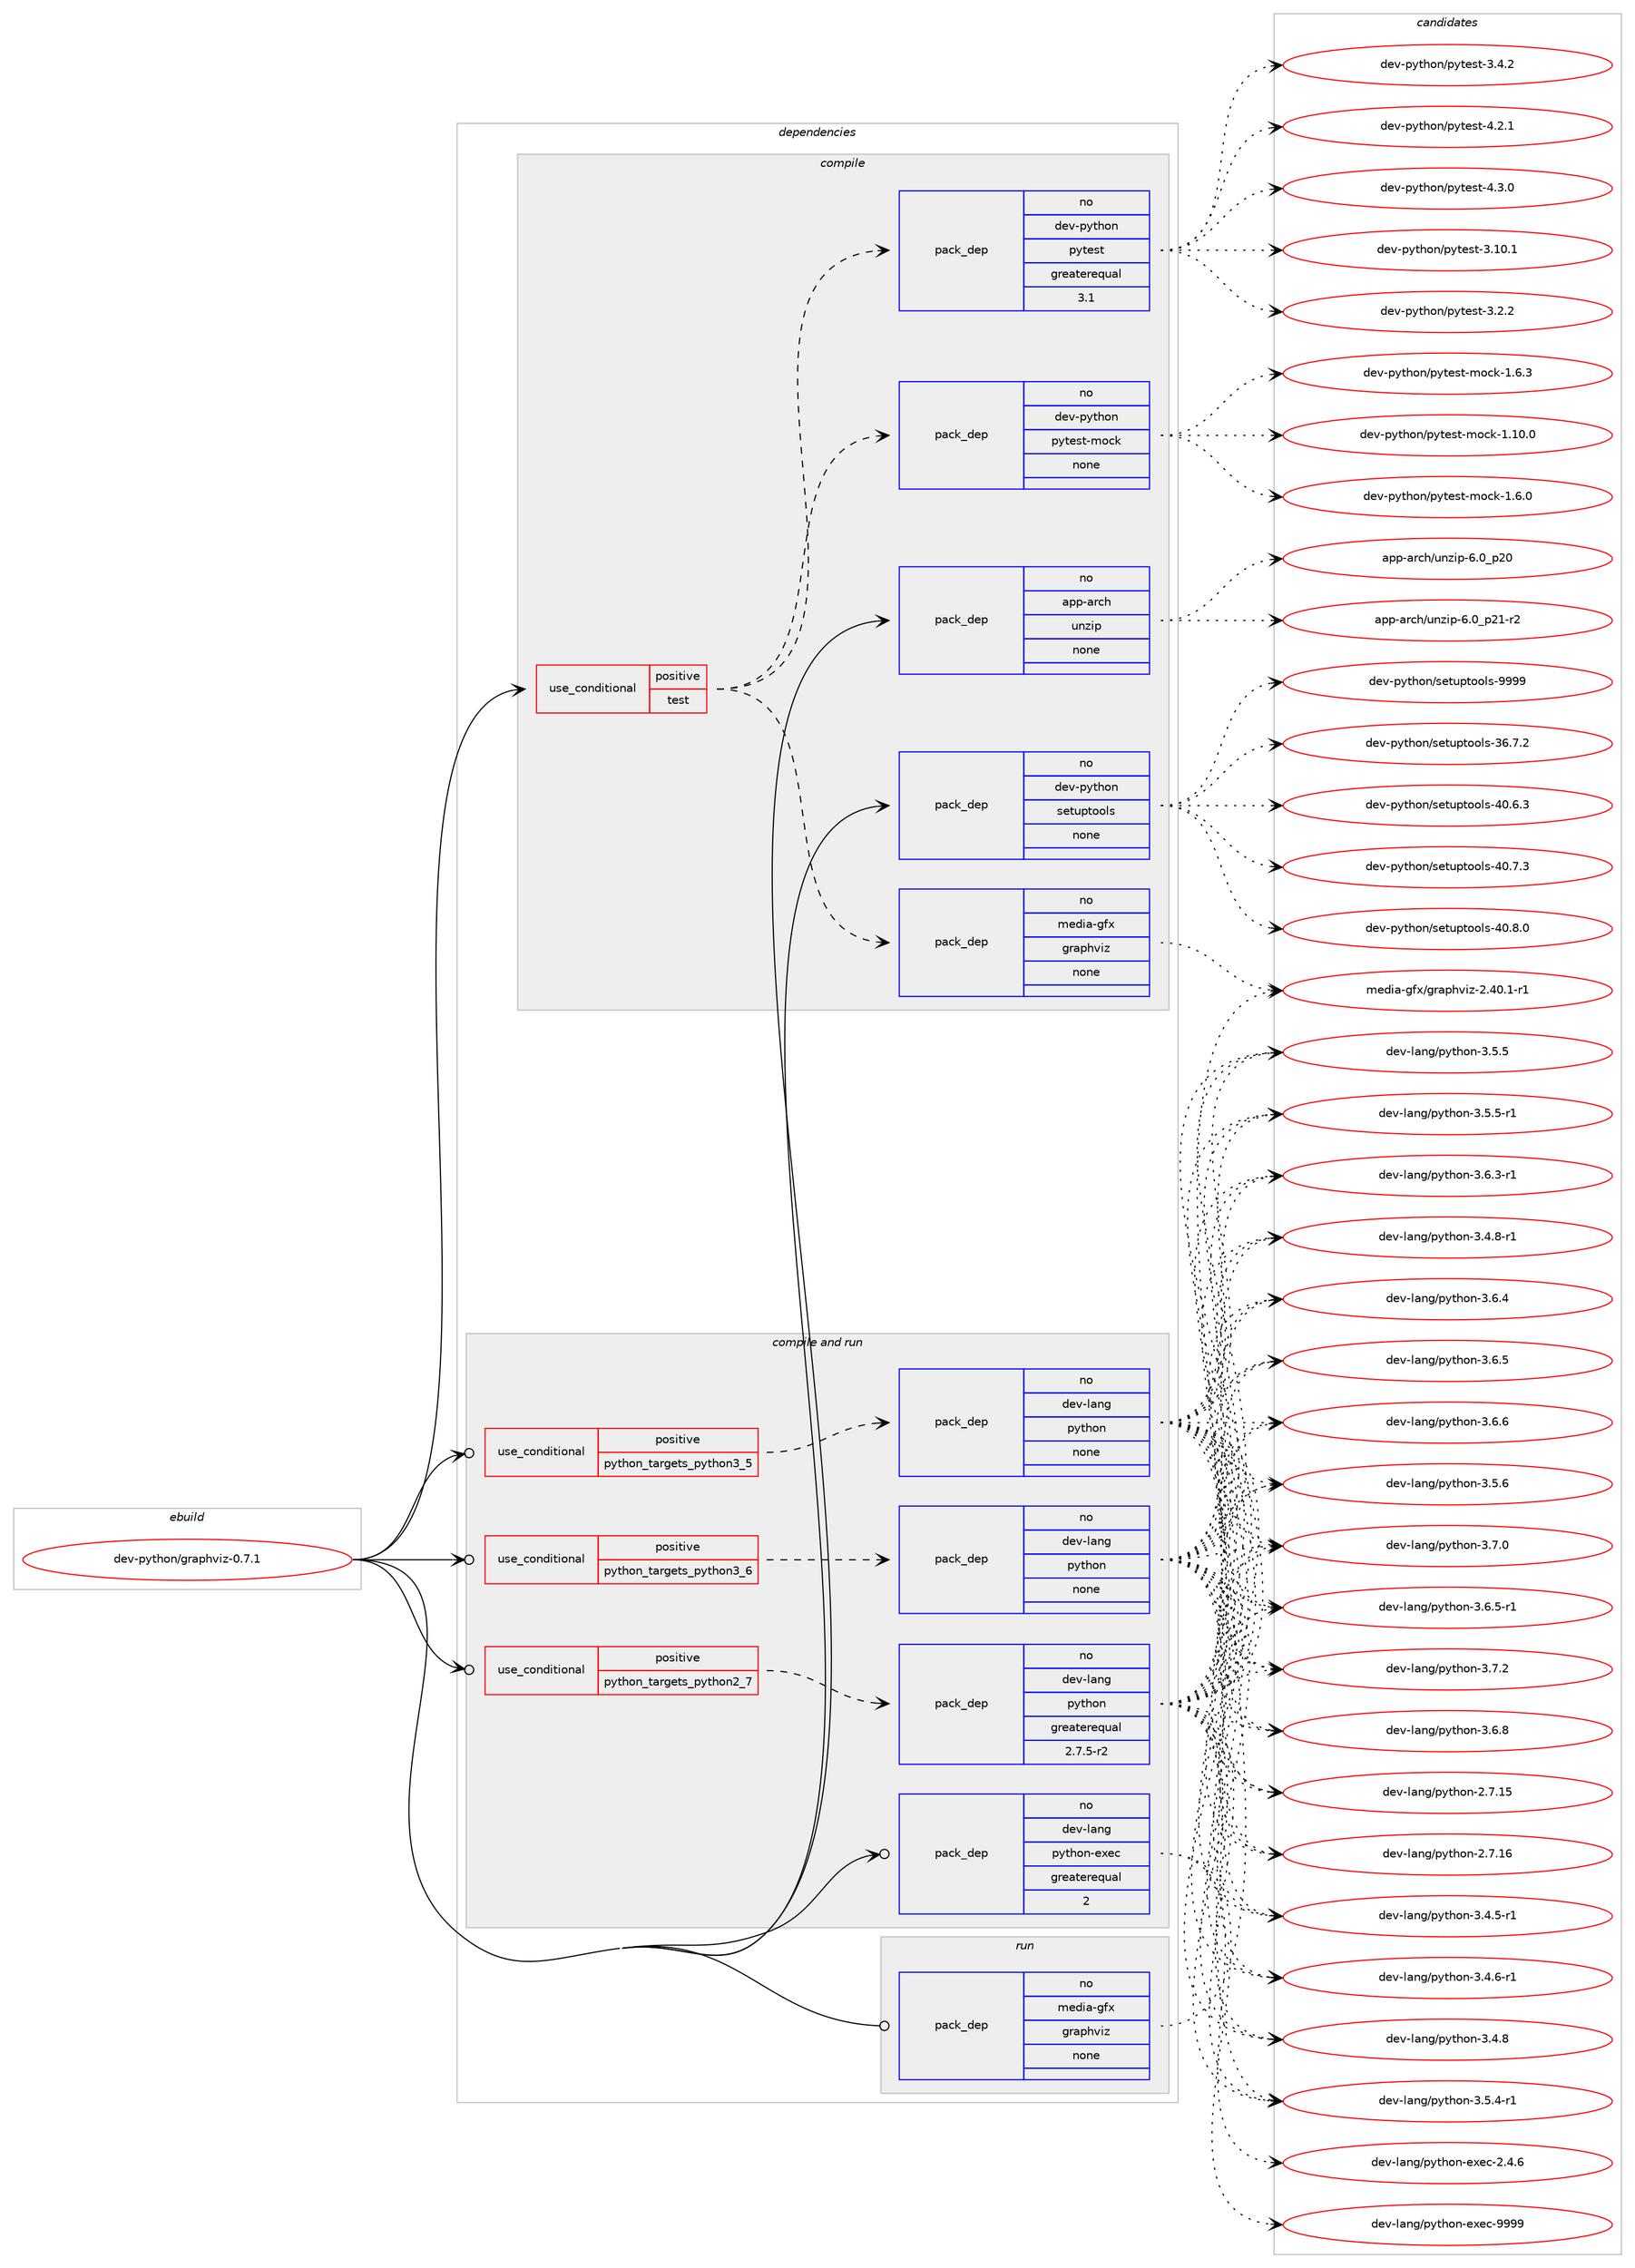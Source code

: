 digraph prolog {

# *************
# Graph options
# *************

newrank=true;
concentrate=true;
compound=true;
graph [rankdir=LR,fontname=Helvetica,fontsize=10,ranksep=1.5];#, ranksep=2.5, nodesep=0.2];
edge  [arrowhead=vee];
node  [fontname=Helvetica,fontsize=10];

# **********
# The ebuild
# **********

subgraph cluster_leftcol {
color=gray;
rank=same;
label=<<i>ebuild</i>>;
id [label="dev-python/graphviz-0.7.1", color=red, width=4, href="../dev-python/graphviz-0.7.1.svg"];
}

# ****************
# The dependencies
# ****************

subgraph cluster_midcol {
color=gray;
label=<<i>dependencies</i>>;
subgraph cluster_compile {
fillcolor="#eeeeee";
style=filled;
label=<<i>compile</i>>;
subgraph cond375142 {
dependency1411950 [label=<<TABLE BORDER="0" CELLBORDER="1" CELLSPACING="0" CELLPADDING="4"><TR><TD ROWSPAN="3" CELLPADDING="10">use_conditional</TD></TR><TR><TD>positive</TD></TR><TR><TD>test</TD></TR></TABLE>>, shape=none, color=red];
subgraph pack1013541 {
dependency1411951 [label=<<TABLE BORDER="0" CELLBORDER="1" CELLSPACING="0" CELLPADDING="4" WIDTH="220"><TR><TD ROWSPAN="6" CELLPADDING="30">pack_dep</TD></TR><TR><TD WIDTH="110">no</TD></TR><TR><TD>media-gfx</TD></TR><TR><TD>graphviz</TD></TR><TR><TD>none</TD></TR><TR><TD></TD></TR></TABLE>>, shape=none, color=blue];
}
dependency1411950:e -> dependency1411951:w [weight=20,style="dashed",arrowhead="vee"];
subgraph pack1013542 {
dependency1411952 [label=<<TABLE BORDER="0" CELLBORDER="1" CELLSPACING="0" CELLPADDING="4" WIDTH="220"><TR><TD ROWSPAN="6" CELLPADDING="30">pack_dep</TD></TR><TR><TD WIDTH="110">no</TD></TR><TR><TD>dev-python</TD></TR><TR><TD>pytest</TD></TR><TR><TD>greaterequal</TD></TR><TR><TD>3.1</TD></TR></TABLE>>, shape=none, color=blue];
}
dependency1411950:e -> dependency1411952:w [weight=20,style="dashed",arrowhead="vee"];
subgraph pack1013543 {
dependency1411953 [label=<<TABLE BORDER="0" CELLBORDER="1" CELLSPACING="0" CELLPADDING="4" WIDTH="220"><TR><TD ROWSPAN="6" CELLPADDING="30">pack_dep</TD></TR><TR><TD WIDTH="110">no</TD></TR><TR><TD>dev-python</TD></TR><TR><TD>pytest-mock</TD></TR><TR><TD>none</TD></TR><TR><TD></TD></TR></TABLE>>, shape=none, color=blue];
}
dependency1411950:e -> dependency1411953:w [weight=20,style="dashed",arrowhead="vee"];
}
id:e -> dependency1411950:w [weight=20,style="solid",arrowhead="vee"];
subgraph pack1013544 {
dependency1411954 [label=<<TABLE BORDER="0" CELLBORDER="1" CELLSPACING="0" CELLPADDING="4" WIDTH="220"><TR><TD ROWSPAN="6" CELLPADDING="30">pack_dep</TD></TR><TR><TD WIDTH="110">no</TD></TR><TR><TD>app-arch</TD></TR><TR><TD>unzip</TD></TR><TR><TD>none</TD></TR><TR><TD></TD></TR></TABLE>>, shape=none, color=blue];
}
id:e -> dependency1411954:w [weight=20,style="solid",arrowhead="vee"];
subgraph pack1013545 {
dependency1411955 [label=<<TABLE BORDER="0" CELLBORDER="1" CELLSPACING="0" CELLPADDING="4" WIDTH="220"><TR><TD ROWSPAN="6" CELLPADDING="30">pack_dep</TD></TR><TR><TD WIDTH="110">no</TD></TR><TR><TD>dev-python</TD></TR><TR><TD>setuptools</TD></TR><TR><TD>none</TD></TR><TR><TD></TD></TR></TABLE>>, shape=none, color=blue];
}
id:e -> dependency1411955:w [weight=20,style="solid",arrowhead="vee"];
}
subgraph cluster_compileandrun {
fillcolor="#eeeeee";
style=filled;
label=<<i>compile and run</i>>;
subgraph cond375143 {
dependency1411956 [label=<<TABLE BORDER="0" CELLBORDER="1" CELLSPACING="0" CELLPADDING="4"><TR><TD ROWSPAN="3" CELLPADDING="10">use_conditional</TD></TR><TR><TD>positive</TD></TR><TR><TD>python_targets_python2_7</TD></TR></TABLE>>, shape=none, color=red];
subgraph pack1013546 {
dependency1411957 [label=<<TABLE BORDER="0" CELLBORDER="1" CELLSPACING="0" CELLPADDING="4" WIDTH="220"><TR><TD ROWSPAN="6" CELLPADDING="30">pack_dep</TD></TR><TR><TD WIDTH="110">no</TD></TR><TR><TD>dev-lang</TD></TR><TR><TD>python</TD></TR><TR><TD>greaterequal</TD></TR><TR><TD>2.7.5-r2</TD></TR></TABLE>>, shape=none, color=blue];
}
dependency1411956:e -> dependency1411957:w [weight=20,style="dashed",arrowhead="vee"];
}
id:e -> dependency1411956:w [weight=20,style="solid",arrowhead="odotvee"];
subgraph cond375144 {
dependency1411958 [label=<<TABLE BORDER="0" CELLBORDER="1" CELLSPACING="0" CELLPADDING="4"><TR><TD ROWSPAN="3" CELLPADDING="10">use_conditional</TD></TR><TR><TD>positive</TD></TR><TR><TD>python_targets_python3_5</TD></TR></TABLE>>, shape=none, color=red];
subgraph pack1013547 {
dependency1411959 [label=<<TABLE BORDER="0" CELLBORDER="1" CELLSPACING="0" CELLPADDING="4" WIDTH="220"><TR><TD ROWSPAN="6" CELLPADDING="30">pack_dep</TD></TR><TR><TD WIDTH="110">no</TD></TR><TR><TD>dev-lang</TD></TR><TR><TD>python</TD></TR><TR><TD>none</TD></TR><TR><TD></TD></TR></TABLE>>, shape=none, color=blue];
}
dependency1411958:e -> dependency1411959:w [weight=20,style="dashed",arrowhead="vee"];
}
id:e -> dependency1411958:w [weight=20,style="solid",arrowhead="odotvee"];
subgraph cond375145 {
dependency1411960 [label=<<TABLE BORDER="0" CELLBORDER="1" CELLSPACING="0" CELLPADDING="4"><TR><TD ROWSPAN="3" CELLPADDING="10">use_conditional</TD></TR><TR><TD>positive</TD></TR><TR><TD>python_targets_python3_6</TD></TR></TABLE>>, shape=none, color=red];
subgraph pack1013548 {
dependency1411961 [label=<<TABLE BORDER="0" CELLBORDER="1" CELLSPACING="0" CELLPADDING="4" WIDTH="220"><TR><TD ROWSPAN="6" CELLPADDING="30">pack_dep</TD></TR><TR><TD WIDTH="110">no</TD></TR><TR><TD>dev-lang</TD></TR><TR><TD>python</TD></TR><TR><TD>none</TD></TR><TR><TD></TD></TR></TABLE>>, shape=none, color=blue];
}
dependency1411960:e -> dependency1411961:w [weight=20,style="dashed",arrowhead="vee"];
}
id:e -> dependency1411960:w [weight=20,style="solid",arrowhead="odotvee"];
subgraph pack1013549 {
dependency1411962 [label=<<TABLE BORDER="0" CELLBORDER="1" CELLSPACING="0" CELLPADDING="4" WIDTH="220"><TR><TD ROWSPAN="6" CELLPADDING="30">pack_dep</TD></TR><TR><TD WIDTH="110">no</TD></TR><TR><TD>dev-lang</TD></TR><TR><TD>python-exec</TD></TR><TR><TD>greaterequal</TD></TR><TR><TD>2</TD></TR></TABLE>>, shape=none, color=blue];
}
id:e -> dependency1411962:w [weight=20,style="solid",arrowhead="odotvee"];
}
subgraph cluster_run {
fillcolor="#eeeeee";
style=filled;
label=<<i>run</i>>;
subgraph pack1013550 {
dependency1411963 [label=<<TABLE BORDER="0" CELLBORDER="1" CELLSPACING="0" CELLPADDING="4" WIDTH="220"><TR><TD ROWSPAN="6" CELLPADDING="30">pack_dep</TD></TR><TR><TD WIDTH="110">no</TD></TR><TR><TD>media-gfx</TD></TR><TR><TD>graphviz</TD></TR><TR><TD>none</TD></TR><TR><TD></TD></TR></TABLE>>, shape=none, color=blue];
}
id:e -> dependency1411963:w [weight=20,style="solid",arrowhead="odot"];
}
}

# **************
# The candidates
# **************

subgraph cluster_choices {
rank=same;
color=gray;
label=<<i>candidates</i>>;

subgraph choice1013541 {
color=black;
nodesep=1;
choice10910110010597451031021204710311497112104118105122455046524846494511449 [label="media-gfx/graphviz-2.40.1-r1", color=red, width=4,href="../media-gfx/graphviz-2.40.1-r1.svg"];
dependency1411951:e -> choice10910110010597451031021204710311497112104118105122455046524846494511449:w [style=dotted,weight="100"];
}
subgraph choice1013542 {
color=black;
nodesep=1;
choice100101118451121211161041111104711212111610111511645514649484649 [label="dev-python/pytest-3.10.1", color=red, width=4,href="../dev-python/pytest-3.10.1.svg"];
choice1001011184511212111610411111047112121116101115116455146504650 [label="dev-python/pytest-3.2.2", color=red, width=4,href="../dev-python/pytest-3.2.2.svg"];
choice1001011184511212111610411111047112121116101115116455146524650 [label="dev-python/pytest-3.4.2", color=red, width=4,href="../dev-python/pytest-3.4.2.svg"];
choice1001011184511212111610411111047112121116101115116455246504649 [label="dev-python/pytest-4.2.1", color=red, width=4,href="../dev-python/pytest-4.2.1.svg"];
choice1001011184511212111610411111047112121116101115116455246514648 [label="dev-python/pytest-4.3.0", color=red, width=4,href="../dev-python/pytest-4.3.0.svg"];
dependency1411952:e -> choice100101118451121211161041111104711212111610111511645514649484649:w [style=dotted,weight="100"];
dependency1411952:e -> choice1001011184511212111610411111047112121116101115116455146504650:w [style=dotted,weight="100"];
dependency1411952:e -> choice1001011184511212111610411111047112121116101115116455146524650:w [style=dotted,weight="100"];
dependency1411952:e -> choice1001011184511212111610411111047112121116101115116455246504649:w [style=dotted,weight="100"];
dependency1411952:e -> choice1001011184511212111610411111047112121116101115116455246514648:w [style=dotted,weight="100"];
}
subgraph choice1013543 {
color=black;
nodesep=1;
choice1001011184511212111610411111047112121116101115116451091119910745494649484648 [label="dev-python/pytest-mock-1.10.0", color=red, width=4,href="../dev-python/pytest-mock-1.10.0.svg"];
choice10010111845112121116104111110471121211161011151164510911199107454946544648 [label="dev-python/pytest-mock-1.6.0", color=red, width=4,href="../dev-python/pytest-mock-1.6.0.svg"];
choice10010111845112121116104111110471121211161011151164510911199107454946544651 [label="dev-python/pytest-mock-1.6.3", color=red, width=4,href="../dev-python/pytest-mock-1.6.3.svg"];
dependency1411953:e -> choice1001011184511212111610411111047112121116101115116451091119910745494649484648:w [style=dotted,weight="100"];
dependency1411953:e -> choice10010111845112121116104111110471121211161011151164510911199107454946544648:w [style=dotted,weight="100"];
dependency1411953:e -> choice10010111845112121116104111110471121211161011151164510911199107454946544651:w [style=dotted,weight="100"];
}
subgraph choice1013544 {
color=black;
nodesep=1;
choice971121124597114991044711711012210511245544648951125048 [label="app-arch/unzip-6.0_p20", color=red, width=4,href="../app-arch/unzip-6.0_p20.svg"];
choice9711211245971149910447117110122105112455446489511250494511450 [label="app-arch/unzip-6.0_p21-r2", color=red, width=4,href="../app-arch/unzip-6.0_p21-r2.svg"];
dependency1411954:e -> choice971121124597114991044711711012210511245544648951125048:w [style=dotted,weight="100"];
dependency1411954:e -> choice9711211245971149910447117110122105112455446489511250494511450:w [style=dotted,weight="100"];
}
subgraph choice1013545 {
color=black;
nodesep=1;
choice100101118451121211161041111104711510111611711211611111110811545515446554650 [label="dev-python/setuptools-36.7.2", color=red, width=4,href="../dev-python/setuptools-36.7.2.svg"];
choice100101118451121211161041111104711510111611711211611111110811545524846544651 [label="dev-python/setuptools-40.6.3", color=red, width=4,href="../dev-python/setuptools-40.6.3.svg"];
choice100101118451121211161041111104711510111611711211611111110811545524846554651 [label="dev-python/setuptools-40.7.3", color=red, width=4,href="../dev-python/setuptools-40.7.3.svg"];
choice100101118451121211161041111104711510111611711211611111110811545524846564648 [label="dev-python/setuptools-40.8.0", color=red, width=4,href="../dev-python/setuptools-40.8.0.svg"];
choice10010111845112121116104111110471151011161171121161111111081154557575757 [label="dev-python/setuptools-9999", color=red, width=4,href="../dev-python/setuptools-9999.svg"];
dependency1411955:e -> choice100101118451121211161041111104711510111611711211611111110811545515446554650:w [style=dotted,weight="100"];
dependency1411955:e -> choice100101118451121211161041111104711510111611711211611111110811545524846544651:w [style=dotted,weight="100"];
dependency1411955:e -> choice100101118451121211161041111104711510111611711211611111110811545524846554651:w [style=dotted,weight="100"];
dependency1411955:e -> choice100101118451121211161041111104711510111611711211611111110811545524846564648:w [style=dotted,weight="100"];
dependency1411955:e -> choice10010111845112121116104111110471151011161171121161111111081154557575757:w [style=dotted,weight="100"];
}
subgraph choice1013546 {
color=black;
nodesep=1;
choice10010111845108971101034711212111610411111045504655464953 [label="dev-lang/python-2.7.15", color=red, width=4,href="../dev-lang/python-2.7.15.svg"];
choice10010111845108971101034711212111610411111045504655464954 [label="dev-lang/python-2.7.16", color=red, width=4,href="../dev-lang/python-2.7.16.svg"];
choice1001011184510897110103471121211161041111104551465246534511449 [label="dev-lang/python-3.4.5-r1", color=red, width=4,href="../dev-lang/python-3.4.5-r1.svg"];
choice1001011184510897110103471121211161041111104551465246544511449 [label="dev-lang/python-3.4.6-r1", color=red, width=4,href="../dev-lang/python-3.4.6-r1.svg"];
choice100101118451089711010347112121116104111110455146524656 [label="dev-lang/python-3.4.8", color=red, width=4,href="../dev-lang/python-3.4.8.svg"];
choice1001011184510897110103471121211161041111104551465246564511449 [label="dev-lang/python-3.4.8-r1", color=red, width=4,href="../dev-lang/python-3.4.8-r1.svg"];
choice1001011184510897110103471121211161041111104551465346524511449 [label="dev-lang/python-3.5.4-r1", color=red, width=4,href="../dev-lang/python-3.5.4-r1.svg"];
choice100101118451089711010347112121116104111110455146534653 [label="dev-lang/python-3.5.5", color=red, width=4,href="../dev-lang/python-3.5.5.svg"];
choice1001011184510897110103471121211161041111104551465346534511449 [label="dev-lang/python-3.5.5-r1", color=red, width=4,href="../dev-lang/python-3.5.5-r1.svg"];
choice100101118451089711010347112121116104111110455146534654 [label="dev-lang/python-3.5.6", color=red, width=4,href="../dev-lang/python-3.5.6.svg"];
choice1001011184510897110103471121211161041111104551465446514511449 [label="dev-lang/python-3.6.3-r1", color=red, width=4,href="../dev-lang/python-3.6.3-r1.svg"];
choice100101118451089711010347112121116104111110455146544652 [label="dev-lang/python-3.6.4", color=red, width=4,href="../dev-lang/python-3.6.4.svg"];
choice100101118451089711010347112121116104111110455146544653 [label="dev-lang/python-3.6.5", color=red, width=4,href="../dev-lang/python-3.6.5.svg"];
choice1001011184510897110103471121211161041111104551465446534511449 [label="dev-lang/python-3.6.5-r1", color=red, width=4,href="../dev-lang/python-3.6.5-r1.svg"];
choice100101118451089711010347112121116104111110455146544654 [label="dev-lang/python-3.6.6", color=red, width=4,href="../dev-lang/python-3.6.6.svg"];
choice100101118451089711010347112121116104111110455146544656 [label="dev-lang/python-3.6.8", color=red, width=4,href="../dev-lang/python-3.6.8.svg"];
choice100101118451089711010347112121116104111110455146554648 [label="dev-lang/python-3.7.0", color=red, width=4,href="../dev-lang/python-3.7.0.svg"];
choice100101118451089711010347112121116104111110455146554650 [label="dev-lang/python-3.7.2", color=red, width=4,href="../dev-lang/python-3.7.2.svg"];
dependency1411957:e -> choice10010111845108971101034711212111610411111045504655464953:w [style=dotted,weight="100"];
dependency1411957:e -> choice10010111845108971101034711212111610411111045504655464954:w [style=dotted,weight="100"];
dependency1411957:e -> choice1001011184510897110103471121211161041111104551465246534511449:w [style=dotted,weight="100"];
dependency1411957:e -> choice1001011184510897110103471121211161041111104551465246544511449:w [style=dotted,weight="100"];
dependency1411957:e -> choice100101118451089711010347112121116104111110455146524656:w [style=dotted,weight="100"];
dependency1411957:e -> choice1001011184510897110103471121211161041111104551465246564511449:w [style=dotted,weight="100"];
dependency1411957:e -> choice1001011184510897110103471121211161041111104551465346524511449:w [style=dotted,weight="100"];
dependency1411957:e -> choice100101118451089711010347112121116104111110455146534653:w [style=dotted,weight="100"];
dependency1411957:e -> choice1001011184510897110103471121211161041111104551465346534511449:w [style=dotted,weight="100"];
dependency1411957:e -> choice100101118451089711010347112121116104111110455146534654:w [style=dotted,weight="100"];
dependency1411957:e -> choice1001011184510897110103471121211161041111104551465446514511449:w [style=dotted,weight="100"];
dependency1411957:e -> choice100101118451089711010347112121116104111110455146544652:w [style=dotted,weight="100"];
dependency1411957:e -> choice100101118451089711010347112121116104111110455146544653:w [style=dotted,weight="100"];
dependency1411957:e -> choice1001011184510897110103471121211161041111104551465446534511449:w [style=dotted,weight="100"];
dependency1411957:e -> choice100101118451089711010347112121116104111110455146544654:w [style=dotted,weight="100"];
dependency1411957:e -> choice100101118451089711010347112121116104111110455146544656:w [style=dotted,weight="100"];
dependency1411957:e -> choice100101118451089711010347112121116104111110455146554648:w [style=dotted,weight="100"];
dependency1411957:e -> choice100101118451089711010347112121116104111110455146554650:w [style=dotted,weight="100"];
}
subgraph choice1013547 {
color=black;
nodesep=1;
choice10010111845108971101034711212111610411111045504655464953 [label="dev-lang/python-2.7.15", color=red, width=4,href="../dev-lang/python-2.7.15.svg"];
choice10010111845108971101034711212111610411111045504655464954 [label="dev-lang/python-2.7.16", color=red, width=4,href="../dev-lang/python-2.7.16.svg"];
choice1001011184510897110103471121211161041111104551465246534511449 [label="dev-lang/python-3.4.5-r1", color=red, width=4,href="../dev-lang/python-3.4.5-r1.svg"];
choice1001011184510897110103471121211161041111104551465246544511449 [label="dev-lang/python-3.4.6-r1", color=red, width=4,href="../dev-lang/python-3.4.6-r1.svg"];
choice100101118451089711010347112121116104111110455146524656 [label="dev-lang/python-3.4.8", color=red, width=4,href="../dev-lang/python-3.4.8.svg"];
choice1001011184510897110103471121211161041111104551465246564511449 [label="dev-lang/python-3.4.8-r1", color=red, width=4,href="../dev-lang/python-3.4.8-r1.svg"];
choice1001011184510897110103471121211161041111104551465346524511449 [label="dev-lang/python-3.5.4-r1", color=red, width=4,href="../dev-lang/python-3.5.4-r1.svg"];
choice100101118451089711010347112121116104111110455146534653 [label="dev-lang/python-3.5.5", color=red, width=4,href="../dev-lang/python-3.5.5.svg"];
choice1001011184510897110103471121211161041111104551465346534511449 [label="dev-lang/python-3.5.5-r1", color=red, width=4,href="../dev-lang/python-3.5.5-r1.svg"];
choice100101118451089711010347112121116104111110455146534654 [label="dev-lang/python-3.5.6", color=red, width=4,href="../dev-lang/python-3.5.6.svg"];
choice1001011184510897110103471121211161041111104551465446514511449 [label="dev-lang/python-3.6.3-r1", color=red, width=4,href="../dev-lang/python-3.6.3-r1.svg"];
choice100101118451089711010347112121116104111110455146544652 [label="dev-lang/python-3.6.4", color=red, width=4,href="../dev-lang/python-3.6.4.svg"];
choice100101118451089711010347112121116104111110455146544653 [label="dev-lang/python-3.6.5", color=red, width=4,href="../dev-lang/python-3.6.5.svg"];
choice1001011184510897110103471121211161041111104551465446534511449 [label="dev-lang/python-3.6.5-r1", color=red, width=4,href="../dev-lang/python-3.6.5-r1.svg"];
choice100101118451089711010347112121116104111110455146544654 [label="dev-lang/python-3.6.6", color=red, width=4,href="../dev-lang/python-3.6.6.svg"];
choice100101118451089711010347112121116104111110455146544656 [label="dev-lang/python-3.6.8", color=red, width=4,href="../dev-lang/python-3.6.8.svg"];
choice100101118451089711010347112121116104111110455146554648 [label="dev-lang/python-3.7.0", color=red, width=4,href="../dev-lang/python-3.7.0.svg"];
choice100101118451089711010347112121116104111110455146554650 [label="dev-lang/python-3.7.2", color=red, width=4,href="../dev-lang/python-3.7.2.svg"];
dependency1411959:e -> choice10010111845108971101034711212111610411111045504655464953:w [style=dotted,weight="100"];
dependency1411959:e -> choice10010111845108971101034711212111610411111045504655464954:w [style=dotted,weight="100"];
dependency1411959:e -> choice1001011184510897110103471121211161041111104551465246534511449:w [style=dotted,weight="100"];
dependency1411959:e -> choice1001011184510897110103471121211161041111104551465246544511449:w [style=dotted,weight="100"];
dependency1411959:e -> choice100101118451089711010347112121116104111110455146524656:w [style=dotted,weight="100"];
dependency1411959:e -> choice1001011184510897110103471121211161041111104551465246564511449:w [style=dotted,weight="100"];
dependency1411959:e -> choice1001011184510897110103471121211161041111104551465346524511449:w [style=dotted,weight="100"];
dependency1411959:e -> choice100101118451089711010347112121116104111110455146534653:w [style=dotted,weight="100"];
dependency1411959:e -> choice1001011184510897110103471121211161041111104551465346534511449:w [style=dotted,weight="100"];
dependency1411959:e -> choice100101118451089711010347112121116104111110455146534654:w [style=dotted,weight="100"];
dependency1411959:e -> choice1001011184510897110103471121211161041111104551465446514511449:w [style=dotted,weight="100"];
dependency1411959:e -> choice100101118451089711010347112121116104111110455146544652:w [style=dotted,weight="100"];
dependency1411959:e -> choice100101118451089711010347112121116104111110455146544653:w [style=dotted,weight="100"];
dependency1411959:e -> choice1001011184510897110103471121211161041111104551465446534511449:w [style=dotted,weight="100"];
dependency1411959:e -> choice100101118451089711010347112121116104111110455146544654:w [style=dotted,weight="100"];
dependency1411959:e -> choice100101118451089711010347112121116104111110455146544656:w [style=dotted,weight="100"];
dependency1411959:e -> choice100101118451089711010347112121116104111110455146554648:w [style=dotted,weight="100"];
dependency1411959:e -> choice100101118451089711010347112121116104111110455146554650:w [style=dotted,weight="100"];
}
subgraph choice1013548 {
color=black;
nodesep=1;
choice10010111845108971101034711212111610411111045504655464953 [label="dev-lang/python-2.7.15", color=red, width=4,href="../dev-lang/python-2.7.15.svg"];
choice10010111845108971101034711212111610411111045504655464954 [label="dev-lang/python-2.7.16", color=red, width=4,href="../dev-lang/python-2.7.16.svg"];
choice1001011184510897110103471121211161041111104551465246534511449 [label="dev-lang/python-3.4.5-r1", color=red, width=4,href="../dev-lang/python-3.4.5-r1.svg"];
choice1001011184510897110103471121211161041111104551465246544511449 [label="dev-lang/python-3.4.6-r1", color=red, width=4,href="../dev-lang/python-3.4.6-r1.svg"];
choice100101118451089711010347112121116104111110455146524656 [label="dev-lang/python-3.4.8", color=red, width=4,href="../dev-lang/python-3.4.8.svg"];
choice1001011184510897110103471121211161041111104551465246564511449 [label="dev-lang/python-3.4.8-r1", color=red, width=4,href="../dev-lang/python-3.4.8-r1.svg"];
choice1001011184510897110103471121211161041111104551465346524511449 [label="dev-lang/python-3.5.4-r1", color=red, width=4,href="../dev-lang/python-3.5.4-r1.svg"];
choice100101118451089711010347112121116104111110455146534653 [label="dev-lang/python-3.5.5", color=red, width=4,href="../dev-lang/python-3.5.5.svg"];
choice1001011184510897110103471121211161041111104551465346534511449 [label="dev-lang/python-3.5.5-r1", color=red, width=4,href="../dev-lang/python-3.5.5-r1.svg"];
choice100101118451089711010347112121116104111110455146534654 [label="dev-lang/python-3.5.6", color=red, width=4,href="../dev-lang/python-3.5.6.svg"];
choice1001011184510897110103471121211161041111104551465446514511449 [label="dev-lang/python-3.6.3-r1", color=red, width=4,href="../dev-lang/python-3.6.3-r1.svg"];
choice100101118451089711010347112121116104111110455146544652 [label="dev-lang/python-3.6.4", color=red, width=4,href="../dev-lang/python-3.6.4.svg"];
choice100101118451089711010347112121116104111110455146544653 [label="dev-lang/python-3.6.5", color=red, width=4,href="../dev-lang/python-3.6.5.svg"];
choice1001011184510897110103471121211161041111104551465446534511449 [label="dev-lang/python-3.6.5-r1", color=red, width=4,href="../dev-lang/python-3.6.5-r1.svg"];
choice100101118451089711010347112121116104111110455146544654 [label="dev-lang/python-3.6.6", color=red, width=4,href="../dev-lang/python-3.6.6.svg"];
choice100101118451089711010347112121116104111110455146544656 [label="dev-lang/python-3.6.8", color=red, width=4,href="../dev-lang/python-3.6.8.svg"];
choice100101118451089711010347112121116104111110455146554648 [label="dev-lang/python-3.7.0", color=red, width=4,href="../dev-lang/python-3.7.0.svg"];
choice100101118451089711010347112121116104111110455146554650 [label="dev-lang/python-3.7.2", color=red, width=4,href="../dev-lang/python-3.7.2.svg"];
dependency1411961:e -> choice10010111845108971101034711212111610411111045504655464953:w [style=dotted,weight="100"];
dependency1411961:e -> choice10010111845108971101034711212111610411111045504655464954:w [style=dotted,weight="100"];
dependency1411961:e -> choice1001011184510897110103471121211161041111104551465246534511449:w [style=dotted,weight="100"];
dependency1411961:e -> choice1001011184510897110103471121211161041111104551465246544511449:w [style=dotted,weight="100"];
dependency1411961:e -> choice100101118451089711010347112121116104111110455146524656:w [style=dotted,weight="100"];
dependency1411961:e -> choice1001011184510897110103471121211161041111104551465246564511449:w [style=dotted,weight="100"];
dependency1411961:e -> choice1001011184510897110103471121211161041111104551465346524511449:w [style=dotted,weight="100"];
dependency1411961:e -> choice100101118451089711010347112121116104111110455146534653:w [style=dotted,weight="100"];
dependency1411961:e -> choice1001011184510897110103471121211161041111104551465346534511449:w [style=dotted,weight="100"];
dependency1411961:e -> choice100101118451089711010347112121116104111110455146534654:w [style=dotted,weight="100"];
dependency1411961:e -> choice1001011184510897110103471121211161041111104551465446514511449:w [style=dotted,weight="100"];
dependency1411961:e -> choice100101118451089711010347112121116104111110455146544652:w [style=dotted,weight="100"];
dependency1411961:e -> choice100101118451089711010347112121116104111110455146544653:w [style=dotted,weight="100"];
dependency1411961:e -> choice1001011184510897110103471121211161041111104551465446534511449:w [style=dotted,weight="100"];
dependency1411961:e -> choice100101118451089711010347112121116104111110455146544654:w [style=dotted,weight="100"];
dependency1411961:e -> choice100101118451089711010347112121116104111110455146544656:w [style=dotted,weight="100"];
dependency1411961:e -> choice100101118451089711010347112121116104111110455146554648:w [style=dotted,weight="100"];
dependency1411961:e -> choice100101118451089711010347112121116104111110455146554650:w [style=dotted,weight="100"];
}
subgraph choice1013549 {
color=black;
nodesep=1;
choice1001011184510897110103471121211161041111104510112010199455046524654 [label="dev-lang/python-exec-2.4.6", color=red, width=4,href="../dev-lang/python-exec-2.4.6.svg"];
choice10010111845108971101034711212111610411111045101120101994557575757 [label="dev-lang/python-exec-9999", color=red, width=4,href="../dev-lang/python-exec-9999.svg"];
dependency1411962:e -> choice1001011184510897110103471121211161041111104510112010199455046524654:w [style=dotted,weight="100"];
dependency1411962:e -> choice10010111845108971101034711212111610411111045101120101994557575757:w [style=dotted,weight="100"];
}
subgraph choice1013550 {
color=black;
nodesep=1;
choice10910110010597451031021204710311497112104118105122455046524846494511449 [label="media-gfx/graphviz-2.40.1-r1", color=red, width=4,href="../media-gfx/graphviz-2.40.1-r1.svg"];
dependency1411963:e -> choice10910110010597451031021204710311497112104118105122455046524846494511449:w [style=dotted,weight="100"];
}
}

}
